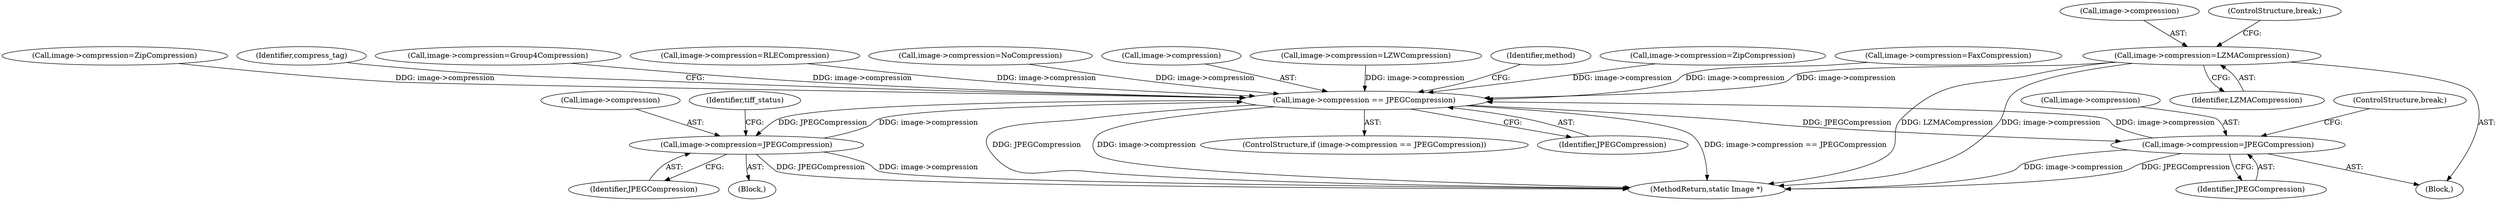 digraph "0_ImageMagick_c073a7712d82476b5fbee74856c46b88af9c3175@pointer" {
"1001079" [label="(Call,image->compression=LZMACompression)"];
"1001646" [label="(Call,image->compression == JPEGCompression)"];
"1001025" [label="(Call,image->compression=JPEGCompression)"];
"1001072" [label="(Call,image->compression=JPEGCompression)"];
"1001100" [label="(Call,image->compression=ZipCompression)"];
"1001646" [label="(Call,image->compression == JPEGCompression)"];
"1001661" [label="(Identifier,compress_tag)"];
"1001017" [label="(Call,image->compression=Group4Compression)"];
"1001107" [label="(Call,image->compression=RLECompression)"];
"1001080" [label="(Call,image->compression)"];
"1001083" [label="(Identifier,LZMACompression)"];
"1001025" [label="(Call,image->compression=JPEGCompression)"];
"1001003" [label="(Call,image->compression=NoCompression)"];
"1001079" [label="(Call,image->compression=LZMACompression)"];
"1003407" [label="(MethodReturn,static Image *)"];
"1001077" [label="(ControlStructure,break;)"];
"1001026" [label="(Call,image->compression)"];
"1001024" [label="(Block,)"];
"1001076" [label="(Identifier,JPEGCompression)"];
"1001073" [label="(Call,image->compression)"];
"1001645" [label="(ControlStructure,if (image->compression == JPEGCompression))"];
"1001647" [label="(Call,image->compression)"];
"1001072" [label="(Call,image->compression=JPEGCompression)"];
"1001086" [label="(Call,image->compression=LZWCompression)"];
"1001036" [label="(Identifier,tiff_status)"];
"1001650" [label="(Identifier,JPEGCompression)"];
"1001029" [label="(Identifier,JPEGCompression)"];
"1001001" [label="(Block,)"];
"1001652" [label="(Identifier,method)"];
"1001093" [label="(Call,image->compression=ZipCompression)"];
"1001084" [label="(ControlStructure,break;)"];
"1001010" [label="(Call,image->compression=FaxCompression)"];
"1001079" -> "1001001"  [label="AST: "];
"1001079" -> "1001083"  [label="CFG: "];
"1001080" -> "1001079"  [label="AST: "];
"1001083" -> "1001079"  [label="AST: "];
"1001084" -> "1001079"  [label="CFG: "];
"1001079" -> "1003407"  [label="DDG: image->compression"];
"1001079" -> "1003407"  [label="DDG: LZMACompression"];
"1001079" -> "1001646"  [label="DDG: image->compression"];
"1001646" -> "1001645"  [label="AST: "];
"1001646" -> "1001650"  [label="CFG: "];
"1001647" -> "1001646"  [label="AST: "];
"1001650" -> "1001646"  [label="AST: "];
"1001652" -> "1001646"  [label="CFG: "];
"1001661" -> "1001646"  [label="CFG: "];
"1001646" -> "1003407"  [label="DDG: image->compression == JPEGCompression"];
"1001646" -> "1003407"  [label="DDG: JPEGCompression"];
"1001646" -> "1003407"  [label="DDG: image->compression"];
"1001646" -> "1001025"  [label="DDG: JPEGCompression"];
"1001646" -> "1001072"  [label="DDG: JPEGCompression"];
"1001025" -> "1001646"  [label="DDG: image->compression"];
"1001107" -> "1001646"  [label="DDG: image->compression"];
"1001017" -> "1001646"  [label="DDG: image->compression"];
"1001093" -> "1001646"  [label="DDG: image->compression"];
"1001100" -> "1001646"  [label="DDG: image->compression"];
"1001010" -> "1001646"  [label="DDG: image->compression"];
"1001086" -> "1001646"  [label="DDG: image->compression"];
"1001003" -> "1001646"  [label="DDG: image->compression"];
"1001072" -> "1001646"  [label="DDG: image->compression"];
"1001025" -> "1001024"  [label="AST: "];
"1001025" -> "1001029"  [label="CFG: "];
"1001026" -> "1001025"  [label="AST: "];
"1001029" -> "1001025"  [label="AST: "];
"1001036" -> "1001025"  [label="CFG: "];
"1001025" -> "1003407"  [label="DDG: image->compression"];
"1001025" -> "1003407"  [label="DDG: JPEGCompression"];
"1001072" -> "1001001"  [label="AST: "];
"1001072" -> "1001076"  [label="CFG: "];
"1001073" -> "1001072"  [label="AST: "];
"1001076" -> "1001072"  [label="AST: "];
"1001077" -> "1001072"  [label="CFG: "];
"1001072" -> "1003407"  [label="DDG: image->compression"];
"1001072" -> "1003407"  [label="DDG: JPEGCompression"];
}
